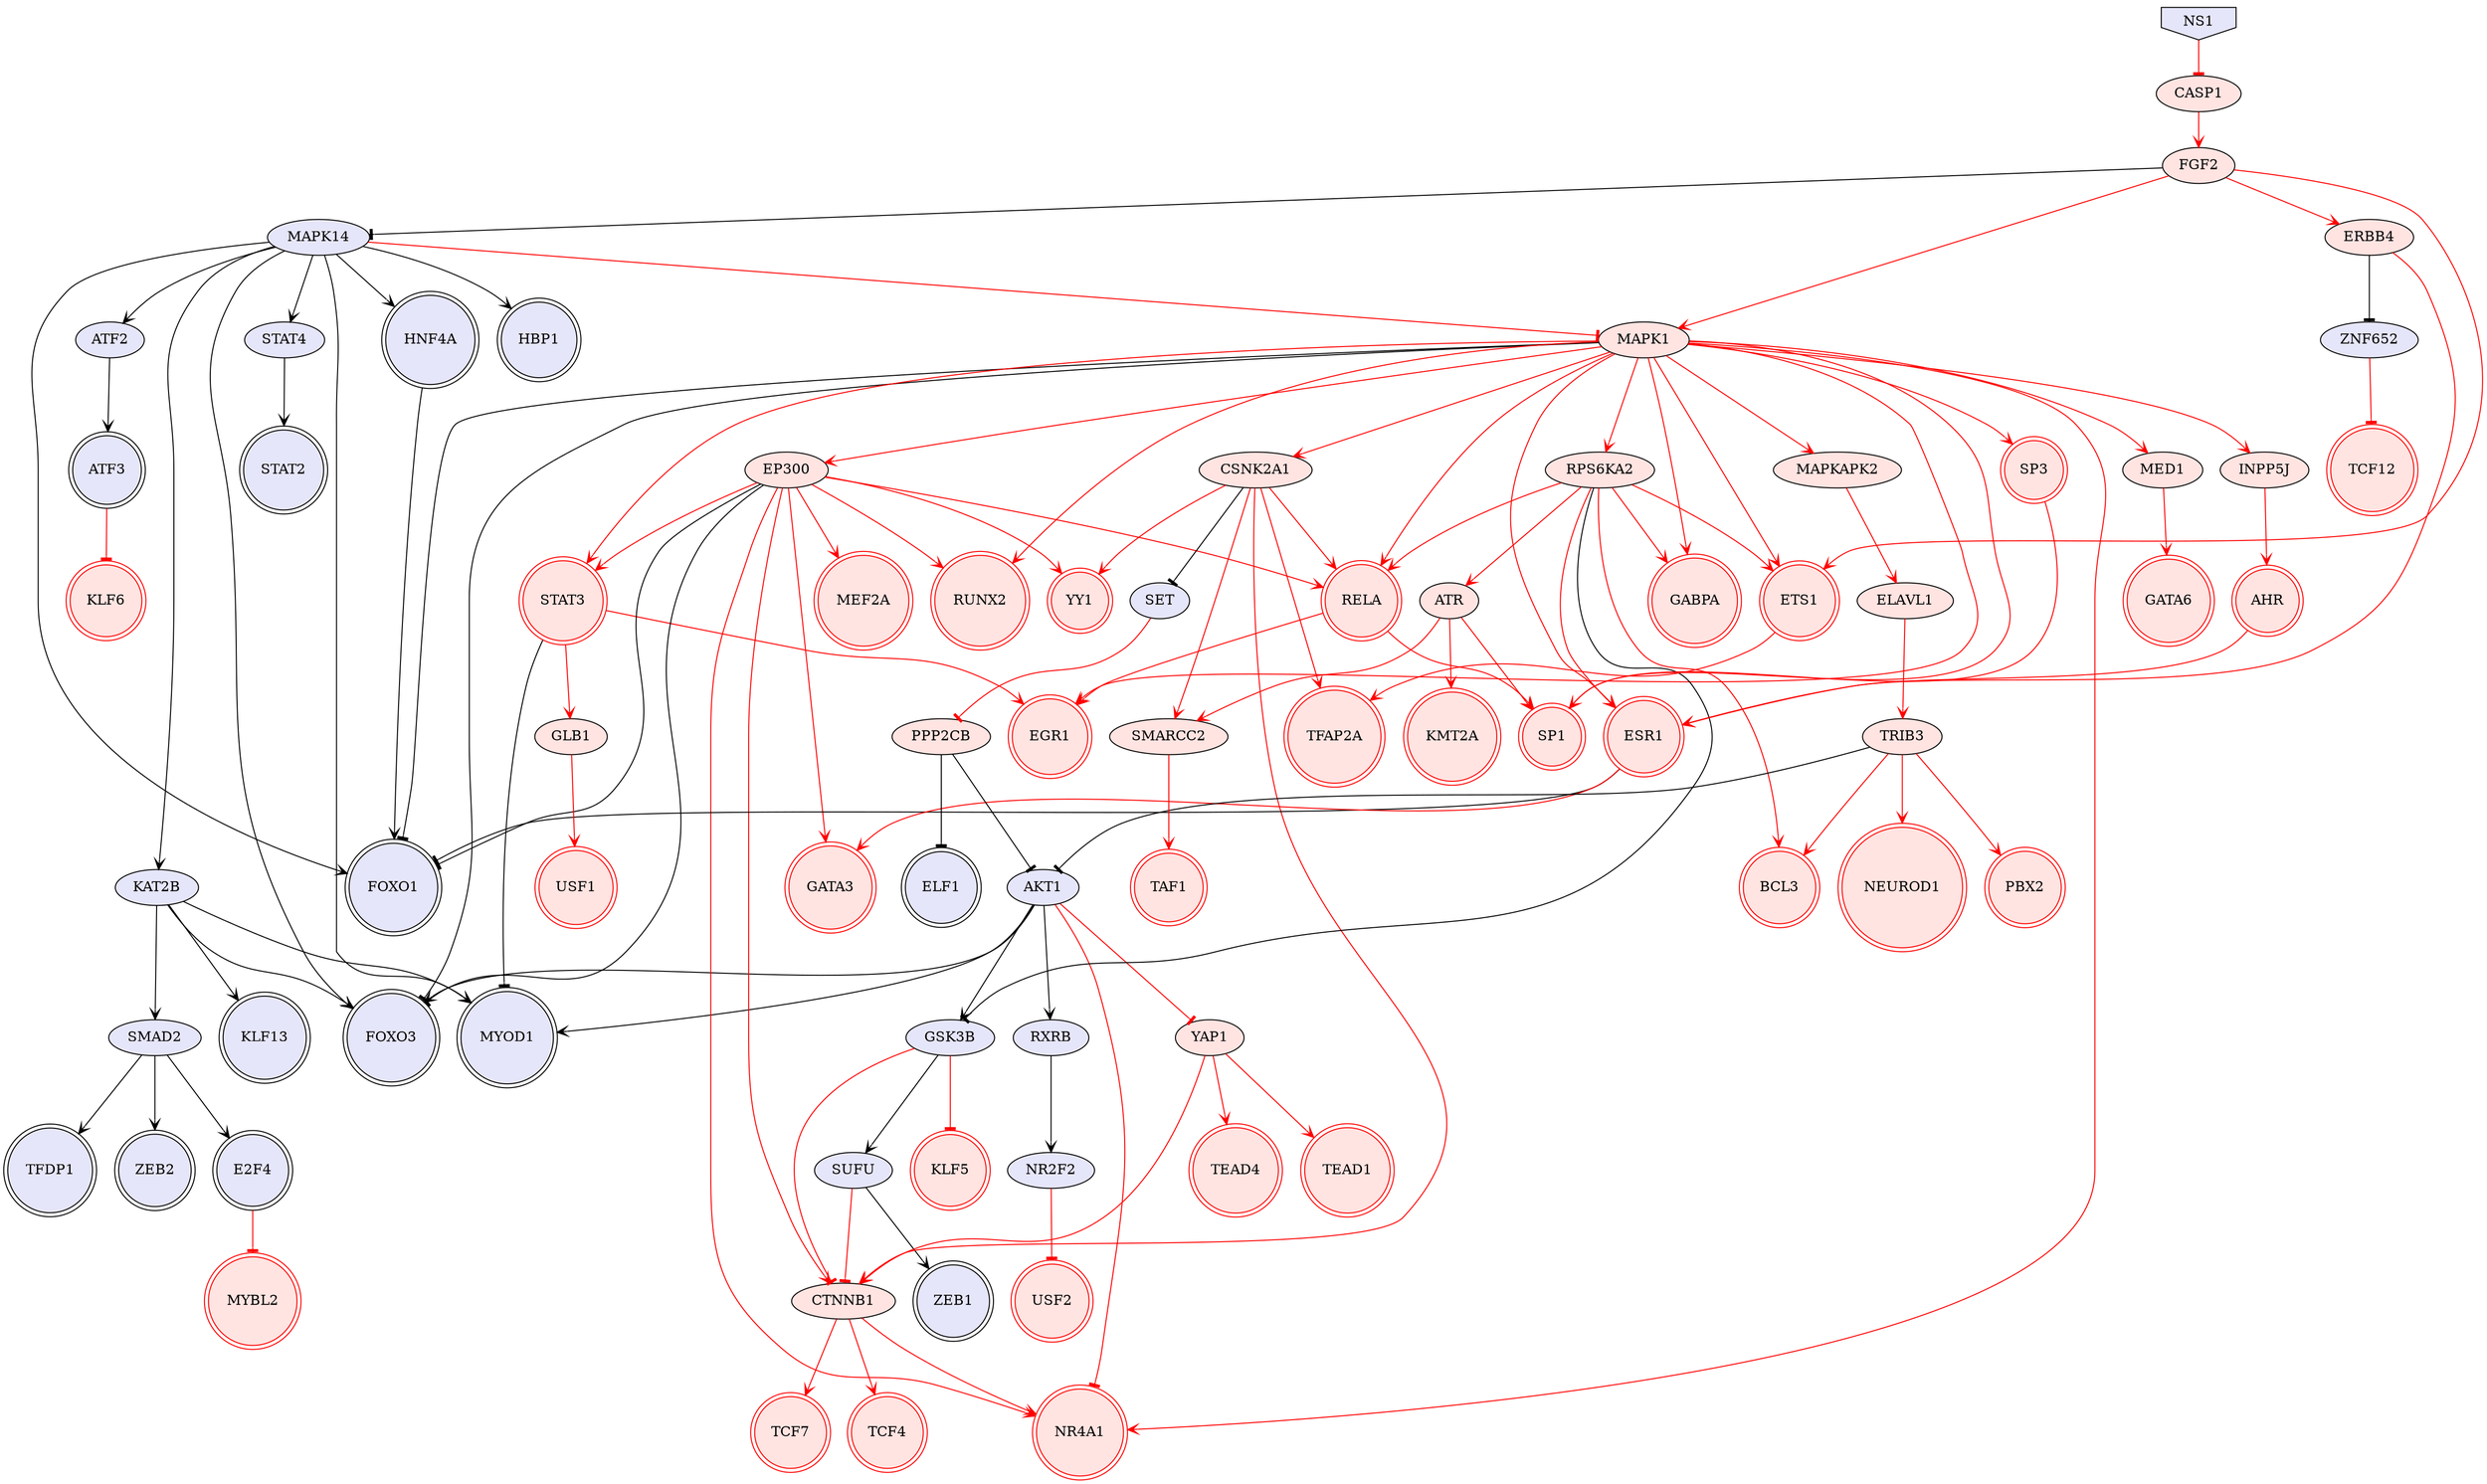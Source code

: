 digraph {

MAPK14->FOXO1 [penwidth=1, color=black, arrowhead="vee"]
MAPK14->ATF2 [penwidth=1, color=black, arrowhead="vee"]
MAPK14->KAT2B [penwidth=1, color=black, arrowhead="vee"]
MAPK14->FOXO3 [penwidth=1, color=black, arrowhead="vee"]
MAPK14->STAT4 [penwidth=1, color=black, arrowhead="vee"]
MAPK14->MYOD1 [penwidth=1, color=black, arrowhead="vee"]
MAPK14->HNF4A [penwidth=1, color=black, arrowhead="vee"]
MAPK14->HBP1 [penwidth=1, color=black, arrowhead="vee"]
MAPK1->FOXO1 [penwidth=1, color=black, arrowhead="tee"]
MAPK1->FOXO3 [penwidth=1, color=black, arrowhead="tee"]
AKT1->GSK3B [penwidth=1, color=black, arrowhead="vee"]
AKT1->FOXO3 [penwidth=1, color=black, arrowhead="vee"]
AKT1->RXRB [penwidth=1, color=black, arrowhead="vee"]
AKT1->MYOD1 [penwidth=1, color=black, arrowhead="vee"]
SMAD2->TFDP1 [penwidth=1, color=black, arrowhead="vee"]
SMAD2->ZEB2 [penwidth=1, color=black, arrowhead="vee"]
SMAD2->E2F4 [penwidth=1, color=black, arrowhead="vee"]
STAT3->MYOD1 [penwidth=1, color=black, arrowhead="tee"]
ATF2->ATF3 [penwidth=1, color=black, arrowhead="vee"]
KAT2B->SMAD2 [penwidth=1, color=black, arrowhead="vee"]
KAT2B->FOXO3 [penwidth=1, color=black, arrowhead="vee"]
KAT2B->MYOD1 [penwidth=1, color=black, arrowhead="vee"]
KAT2B->KLF13 [penwidth=1, color=black, arrowhead="vee"]
GSK3B->SUFU [penwidth=1, color=black, arrowhead="vee"]
EP300->FOXO1 [penwidth=1, color=black, arrowhead="tee"]
EP300->FOXO3 [penwidth=1, color=black, arrowhead="tee"]
CSNK2A1->SET [penwidth=1, color=black, arrowhead="tee"]
ERBB4->ZNF652 [penwidth=1, color=black, arrowhead="tee"]
ESR1->FOXO1 [penwidth=1, color=black, arrowhead="tee"]
SUFU->ZEB1 [penwidth=1, color=black, arrowhead="vee"]
FGF2->MAPK14 [penwidth=1, color=black, arrowhead="tee"]
RXRB->NR2F2 [penwidth=1, color=black, arrowhead="vee"]
PPP2CB->AKT1 [penwidth=1, color=black, arrowhead="tee"]
PPP2CB->ELF1 [penwidth=1, color=black, arrowhead="tee"]
RPS6KA2->GSK3B [penwidth=1, color=black, arrowhead="tee"]
STAT4->STAT2 [penwidth=1, color=black, arrowhead="vee"]
HNF4A->FOXO1 [penwidth=1, color=black, arrowhead="vee"]
TRIB3->AKT1 [penwidth=1, color=black, arrowhead="tee"]
MAPK14->MAPK1 [penwidth=1, color=red, arrowhead="tee"]
MAPKAPK2->ELAVL1 [penwidth=1, color=red, arrowhead="vee"]
MAPK1->MAPKAPK2 [penwidth=1, color=red, arrowhead="vee"]
MAPK1->GABPA [penwidth=1, color=red, arrowhead="vee"]
MAPK1->STAT3 [penwidth=1, color=red, arrowhead="vee"]
MAPK1->EGR1 [penwidth=1, color=red, arrowhead="vee"]
MAPK1->SP1 [penwidth=1, color=red, arrowhead="vee"]
MAPK1->EP300 [penwidth=1, color=red, arrowhead="vee"]
MAPK1->CSNK2A1 [penwidth=1, color=red, arrowhead="vee"]
MAPK1->ESR1 [penwidth=1, color=red, arrowhead="vee"]
MAPK1->SP3 [penwidth=1, color=red, arrowhead="vee"]
MAPK1->RELA [penwidth=1, color=red, arrowhead="vee"]
MAPK1->NR4A1 [penwidth=1, color=red, arrowhead="vee"]
MAPK1->RPS6KA2 [penwidth=1, color=red, arrowhead="vee"]
MAPK1->RUNX2 [penwidth=1, color=red, arrowhead="vee"]
MAPK1->ETS1 [penwidth=1, color=red, arrowhead="vee"]
MAPK1->MED1 [penwidth=1, color=red, arrowhead="vee"]
MAPK1->INPP5J [penwidth=1, color=red, arrowhead="vee"]
AKT1->YAP1 [penwidth=1, color=red, arrowhead="tee"]
AKT1->NR4A1 [penwidth=1, color=red, arrowhead="tee"]
ATR->KMT2A [penwidth=1, color=red, arrowhead="vee"]
ATR->SP1 [penwidth=1, color=red, arrowhead="vee"]
ATR->SMARCC2 [penwidth=1, color=red, arrowhead="vee"]
STAT3->EGR1 [penwidth=1, color=red, arrowhead="vee"]
STAT3->GLB1 [penwidth=1, color=red, arrowhead="vee"]
ELAVL1->TRIB3 [penwidth=1, color=red, arrowhead="vee"]
CASP1->FGF2 [penwidth=1, color=red, arrowhead="vee"]
GSK3B->CTNNB1 [penwidth=1, color=red, arrowhead="tee"]
GSK3B->KLF5 [penwidth=1, color=red, arrowhead="tee"]
EP300->GATA3 [penwidth=1, color=red, arrowhead="vee"]
EP300->STAT3 [penwidth=1, color=red, arrowhead="vee"]
EP300->CTNNB1 [penwidth=1, color=red, arrowhead="vee"]
EP300->MEF2A [penwidth=1, color=red, arrowhead="vee"]
EP300->RELA [penwidth=1, color=red, arrowhead="vee"]
EP300->NR4A1 [penwidth=1, color=red, arrowhead="vee"]
EP300->RUNX2 [penwidth=1, color=red, arrowhead="vee"]
EP300->YY1 [penwidth=1, color=red, arrowhead="vee"]
CSNK2A1->CTNNB1 [penwidth=1, color=red, arrowhead="vee"]
CSNK2A1->RELA [penwidth=1, color=red, arrowhead="vee"]
CSNK2A1->YY1 [penwidth=1, color=red, arrowhead="vee"]
CSNK2A1->SMARCC2 [penwidth=1, color=red, arrowhead="vee"]
CSNK2A1->TFAP2A [penwidth=1, color=red, arrowhead="vee"]
CTNNB1->NR4A1 [penwidth=1, color=red, arrowhead="vee"]
CTNNB1->TCF7 [penwidth=1, color=red, arrowhead="vee"]
CTNNB1->TCF4 [penwidth=1, color=red, arrowhead="vee"]
YAP1->CTNNB1 [penwidth=1, color=red, arrowhead="vee"]
YAP1->TEAD4 [penwidth=1, color=red, arrowhead="vee"]
YAP1->TEAD1 [penwidth=1, color=red, arrowhead="vee"]
ATF3->KLF6 [penwidth=1, color=red, arrowhead="tee"]
ERBB4->ESR1 [penwidth=1, color=red, arrowhead="vee"]
ESR1->GATA3 [penwidth=1, color=red, arrowhead="vee"]
SP3->SP1 [penwidth=1, color=red, arrowhead="vee"]
SUFU->CTNNB1 [penwidth=1, color=red, arrowhead="tee"]
RELA->EGR1 [penwidth=1, color=red, arrowhead="vee"]
RELA->SP1 [penwidth=1, color=red, arrowhead="vee"]
FGF2->MAPK1 [penwidth=1, color=red, arrowhead="vee"]
FGF2->ERBB4 [penwidth=1, color=red, arrowhead="vee"]
FGF2->ETS1 [penwidth=1, color=red, arrowhead="vee"]
NR2F2->USF2 [penwidth=1, color=red, arrowhead="tee"]
RPS6KA2->GABPA [penwidth=1, color=red, arrowhead="vee"]
RPS6KA2->ATR [penwidth=1, color=red, arrowhead="vee"]
RPS6KA2->BCL3 [penwidth=1, color=red, arrowhead="vee"]
RPS6KA2->ESR1 [penwidth=1, color=red, arrowhead="vee"]
RPS6KA2->RELA [penwidth=1, color=red, arrowhead="vee"]
RPS6KA2->ETS1 [penwidth=1, color=red, arrowhead="vee"]
ETS1->TFAP2A [penwidth=1, color=red, arrowhead="vee"]
AHR->ESR1 [penwidth=1, color=red, arrowhead="vee"]
SET->PPP2CB [penwidth=1, color=red, arrowhead="tee"]
MED1->GATA6 [penwidth=1, color=red, arrowhead="vee"]
TRIB3->BCL3 [penwidth=1, color=red, arrowhead="vee"]
TRIB3->NEUROD1 [penwidth=1, color=red, arrowhead="vee"]
TRIB3->PBX2 [penwidth=1, color=red, arrowhead="vee"]
SMARCC2->TAF1 [penwidth=1, color=red, arrowhead="vee"]
INPP5J->AHR [penwidth=1, color=red, arrowhead="vee"]
GLB1->USF1 [penwidth=1, color=red, arrowhead="vee"]
E2F4->MYBL2 [penwidth=1, color=red, arrowhead="tee"]
ZNF652->TCF12 [penwidth=1, color=red, arrowhead="tee"]
NS1->CASP1 [penwidth=1, color=red, arrowhead="tee"]
NS1 [style=filled, color=black, fillcolor=lavender, shape=invhouse];
KLF5 [style=filled, color=red, fillcolor=mistyrose, shape=doublecircle];
ZEB1 [style=filled, color=black, fillcolor=lavender, shape=doublecircle];
EGR1 [style=filled, color=red, fillcolor=mistyrose, shape=doublecircle];
TFAP2A [style=filled, color=red, fillcolor=mistyrose, shape=doublecircle];
USF2 [style=filled, color=red, fillcolor=mistyrose, shape=doublecircle];
GATA6 [style=filled, color=red, fillcolor=mistyrose, shape=doublecircle];
TCF4 [style=filled, color=red, fillcolor=mistyrose, shape=doublecircle];
KLF6 [style=filled, color=red, fillcolor=mistyrose, shape=doublecircle];
HNF4A [style=filled, color=black, fillcolor=lavender, shape=doublecircle];
TEAD1 [style=filled, color=red, fillcolor=mistyrose, shape=doublecircle];
ETS1 [style=filled, color=red, fillcolor=mistyrose, shape=doublecircle];
AHR [style=filled, color=red, fillcolor=mistyrose, shape=doublecircle];
RUNX2 [style=filled, color=red, fillcolor=mistyrose, shape=doublecircle];
MYBL2 [style=filled, color=red, fillcolor=mistyrose, shape=doublecircle];
ZEB2 [style=filled, color=black, fillcolor=lavender, shape=doublecircle];
TFDP1 [style=filled, color=black, fillcolor=lavender, shape=doublecircle];
FOXO3 [style=filled, color=black, fillcolor=lavender, shape=doublecircle];
BCL3 [style=filled, color=red, fillcolor=mistyrose, shape=doublecircle];
ESR1 [style=filled, color=red, fillcolor=mistyrose, shape=doublecircle];
SP3 [style=filled, color=red, fillcolor=mistyrose, shape=doublecircle];
ATF3 [style=filled, color=black, fillcolor=lavender, shape=doublecircle];
HBP1 [style=filled, color=black, fillcolor=lavender, shape=doublecircle];
MEF2A [style=filled, color=red, fillcolor=mistyrose, shape=doublecircle];
USF1 [style=filled, color=red, fillcolor=mistyrose, shape=doublecircle];
SP1 [style=filled, color=red, fillcolor=mistyrose, shape=doublecircle];
RELA [style=filled, color=red, fillcolor=mistyrose, shape=doublecircle];
E2F4 [style=filled, color=black, fillcolor=lavender, shape=doublecircle];
TCF7 [style=filled, color=red, fillcolor=mistyrose, shape=doublecircle];
TEAD4 [style=filled, color=red, fillcolor=mistyrose, shape=doublecircle];
GABPA [style=filled, color=red, fillcolor=mistyrose, shape=doublecircle];
KMT2A [style=filled, color=red, fillcolor=mistyrose, shape=doublecircle];
STAT3 [style=filled, color=red, fillcolor=mistyrose, shape=doublecircle];
MYOD1 [style=filled, color=black, fillcolor=lavender, shape=doublecircle];
NR4A1 [style=filled, color=red, fillcolor=mistyrose, shape=doublecircle];
KLF13 [style=filled, color=black, fillcolor=lavender, shape=doublecircle];
TAF1 [style=filled, color=red, fillcolor=mistyrose, shape=doublecircle];
GATA3 [style=filled, color=red, fillcolor=mistyrose, shape=doublecircle];
FOXO1 [style=filled, color=black, fillcolor=lavender, shape=doublecircle];
TCF12 [style=filled, color=red, fillcolor=mistyrose, shape=doublecircle];
NEUROD1 [style=filled, color=red, fillcolor=mistyrose, shape=doublecircle];
ELF1 [style=filled, color=black, fillcolor=lavender, shape=doublecircle];
STAT2 [style=filled, color=black, fillcolor=lavender, shape=doublecircle];
PBX2 [style=filled, color=red, fillcolor=mistyrose, shape=doublecircle];
YY1 [style=filled, color=red, fillcolor=mistyrose, shape=doublecircle];
MAPK14 [style=filled, fillcolor=lavender];
MAPK1 [style=filled, fillcolor=mistyrose];
AKT1 [style=filled, fillcolor=lavender];
SMAD2 [style=filled, fillcolor=lavender];
ATF2 [style=filled, fillcolor=lavender];
KAT2B [style=filled, fillcolor=lavender];
GSK3B [style=filled, fillcolor=lavender];
EP300 [style=filled, fillcolor=mistyrose];
CSNK2A1 [style=filled, fillcolor=mistyrose];
ERBB4 [style=filled, fillcolor=mistyrose];
SUFU [style=filled, fillcolor=lavender];
FGF2 [style=filled, fillcolor=mistyrose];
RXRB [style=filled, fillcolor=lavender];
PPP2CB [style=filled, fillcolor=mistyrose];
RPS6KA2 [style=filled, fillcolor=mistyrose];
STAT4 [style=filled, fillcolor=lavender];
TRIB3 [style=filled, fillcolor=mistyrose];
MAPKAPK2 [style=filled, fillcolor=mistyrose];
ATR [style=filled, fillcolor=mistyrose];
ELAVL1 [style=filled, fillcolor=mistyrose];
CASP1 [style=filled, fillcolor=mistyrose];
CTNNB1 [style=filled, fillcolor=mistyrose];
YAP1 [style=filled, fillcolor=mistyrose];
NR2F2 [style=filled, fillcolor=lavender];
SET [style=filled, fillcolor=lavender];
MED1 [style=filled, fillcolor=mistyrose];
SMARCC2 [style=filled, fillcolor=mistyrose];
INPP5J [style=filled, fillcolor=mistyrose];
GLB1 [style=filled, fillcolor=mistyrose];
ZNF652 [style=filled, fillcolor=lavender];


}
